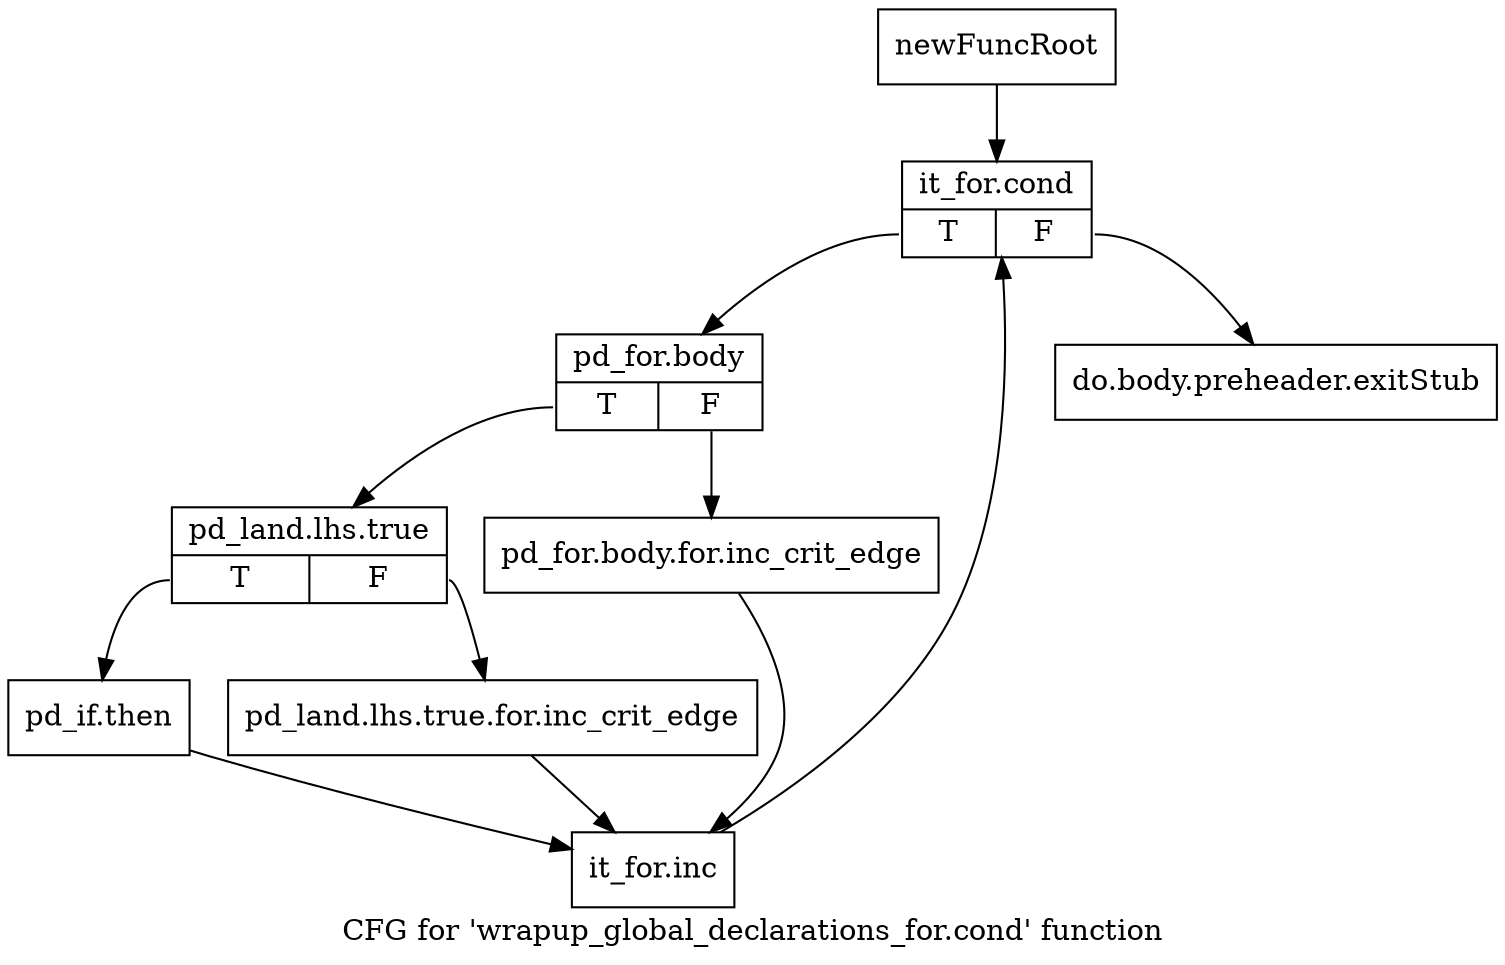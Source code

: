 digraph "CFG for 'wrapup_global_declarations_for.cond' function" {
	label="CFG for 'wrapup_global_declarations_for.cond' function";

	Node0xc46da80 [shape=record,label="{newFuncRoot}"];
	Node0xc46da80 -> Node0xc46db20;
	Node0xc46dad0 [shape=record,label="{do.body.preheader.exitStub}"];
	Node0xc46db20 [shape=record,label="{it_for.cond|{<s0>T|<s1>F}}"];
	Node0xc46db20:s0 -> Node0xc477440;
	Node0xc46db20:s1 -> Node0xc46dad0;
	Node0xc477440 [shape=record,label="{pd_for.body|{<s0>T|<s1>F}}"];
	Node0xc477440:s0 -> Node0xc4774e0;
	Node0xc477440:s1 -> Node0xc477490;
	Node0xc477490 [shape=record,label="{pd_for.body.for.inc_crit_edge}"];
	Node0xc477490 -> Node0xc4775d0;
	Node0xc4774e0 [shape=record,label="{pd_land.lhs.true|{<s0>T|<s1>F}}"];
	Node0xc4774e0:s0 -> Node0xc477580;
	Node0xc4774e0:s1 -> Node0xc477530;
	Node0xc477530 [shape=record,label="{pd_land.lhs.true.for.inc_crit_edge}"];
	Node0xc477530 -> Node0xc4775d0;
	Node0xc477580 [shape=record,label="{pd_if.then}"];
	Node0xc477580 -> Node0xc4775d0;
	Node0xc4775d0 [shape=record,label="{it_for.inc}"];
	Node0xc4775d0 -> Node0xc46db20;
}

